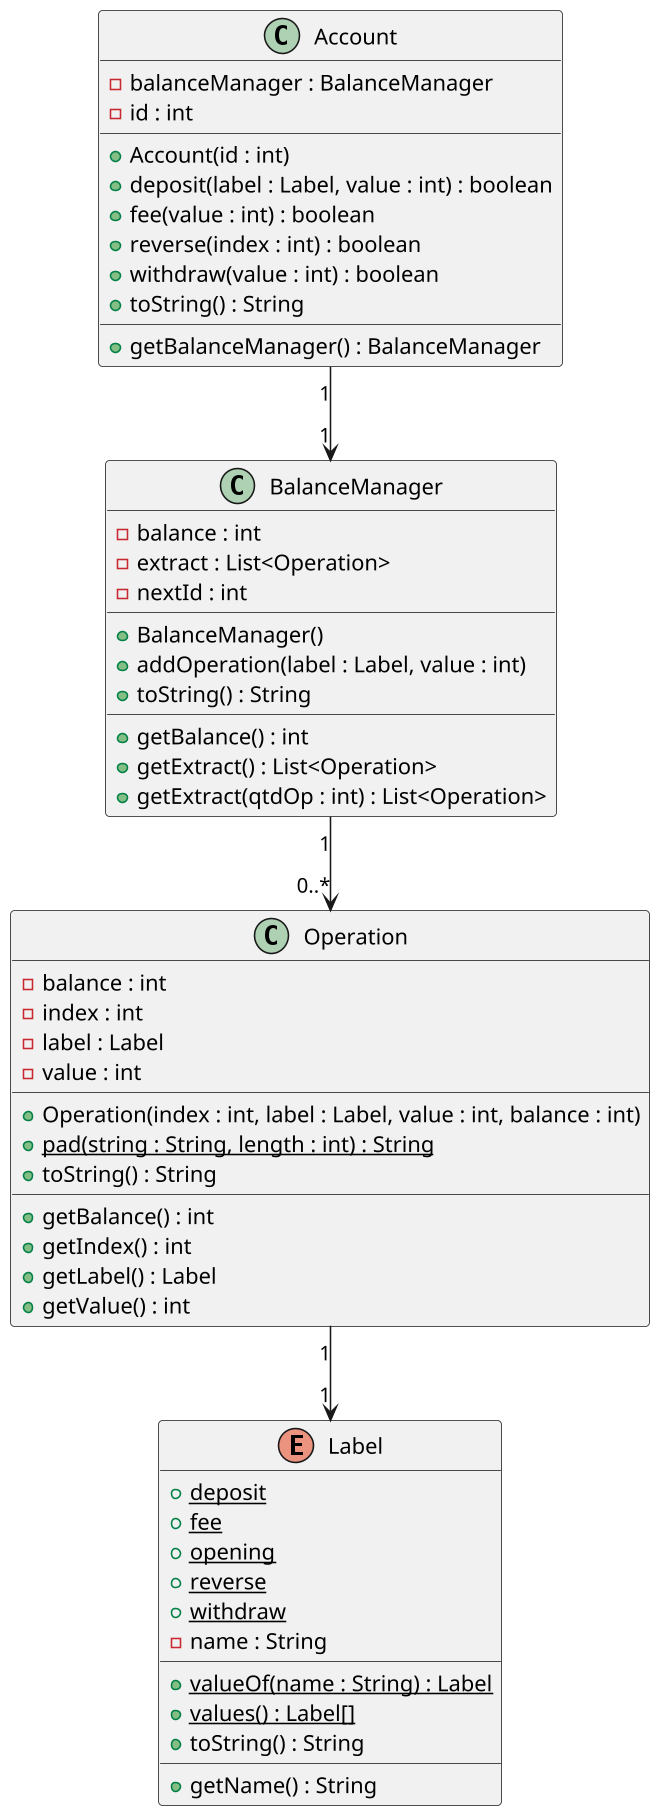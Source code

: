 '--
@startuml

skinparam defaultFontName Hasklig
skinparam dpi 150

'==
class Account {
  - balanceManager : BalanceManager
  - id : int
  __
  + Account(id : int)
  '
  ' adiciona valor à conta
  + deposit(label : Label, value : int) : boolean
  '
  ' retira o dinheiro, mesmo que o balance fique negativo
  + fee(value : int) : boolean
  '
  ' se o índice for válido e representar uma operação de fee
  ' adicione o mesmo valor tarifado, mas com label de reverse
  + reverse(index : int) : boolean
  '
  ' só realiza a operação se houver dinheiro suficiente na conta
  + withdraw(value : int) : boolean
  + toString() : String
  __
  + getBalanceManager() : BalanceManager
}
'
' nessa classe são efetivadas e registradas as alterações no saldo
class BalanceManager {
  - balance : int
  - extract : List<Operation>
  - nextId : int
  __
  + BalanceManager()
  '
  ' adiciona value ao balance
  ' crie operação e adiciona ao vetor de operações
  ' incrementa o nextId
  + addOperation(label : Label, value : int)
  + toString() : String
  __
  + getBalance() : int
  '
  ' metodo sobrescrito para retornar apenas as últimas qtdOp operações
  + getExtract() : List<Operation>
  + getExtract(qtdOp : int) : List<Operation>
}
'
' essa enumeração guarda possíveis labels para as operações
enum Label {
  + deposit {static}
  + fee {static}
  + opening {static}
  + reverse {static}
  + withdraw {static}
  - name : String
  __
  + valueOf(name : String) : Label {static}
  + values() : Label[] {static}
  + toString() : String
  __
  + getName() : String
}
'
' operação guarda os dados de uma única operação
class Operation {
  - balance : int
  - index : int
  - label : Label
  '
  ' valor em negativo se for débito
  - value : int
  __
  + Operation(index : int, label : Label, value : int, balance : int)
  '
  ' faz o preenchimento da string com espaços em branco até completar o length
  + pad(string : String, length : int) : String {static}
  + toString() : String
  __
  + getBalance() : int
  + getIndex() : int
  + getLabel() : Label
  + getValue() : int
}

'--
Account "1" -->  "1" BalanceManager
BalanceManager "1" -->  "0..*" Operation
Operation "1" -->  "1" Label
@enduml